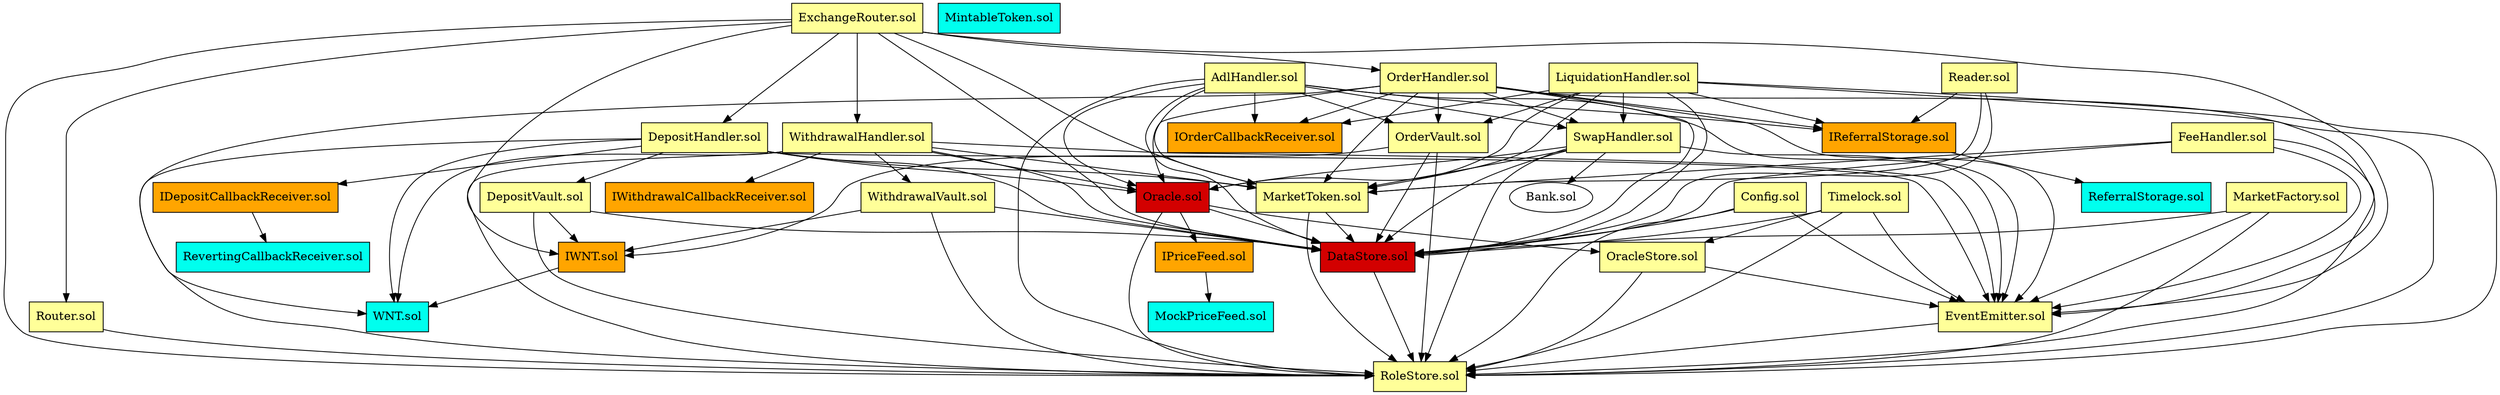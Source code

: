 digraph G {
    // ---------------------------------------------------------------------------------------
    // Contracts
    // Vaults:
    "WithdrawalVault.sol" [shape="polygon" style="filled" fillcolor="#FFFF99"];
    "OrderVault.sol" [shape="polygon" style="filled" fillcolor="#FFFF99"];
    "DepositVault.sol" [shape="polygon" style="filled" fillcolor="#FFFF99"];
    // "Bank.sol" [shape="polygon" style="filled" fillcolor="#FFFF99"];  // StrictBank is Bank
    // "StrictBank.sol" [shape="polygon" style="filled" fillcolor="#FFFF99"];  // DepositVault is StrictBank

    // Routers:
    "ExchangeRouter.sol" [shape="polygon" style="filled" fillcolor="#FFFF99"];
    "Router.sol" [shape="polygon" style="filled" fillcolor="#FFFF99"];

    // Price Feeds:
    //"IPriceFeed.sol"; // interface see below
    //"MockPriceFeed.sol" // mock

    // Tokens:
    "MarketToken.sol" [shape="polygon" style="filled" fillcolor="#FFFF99"];  // stores funds for the market and keeps track of the liquidity owners
    //"MintableToken.sol" [shape="polygon" style="filled" fillcolor="#00ffee"];  // mock (?) GMX+GLP
    //"WNT.sol" [shape="polygon" style="filled" fillcolor="#FFFF99"];  // mock is ERC20
    //"IWNT.sol" [shape="polygon" style="filled" fillcolor="#FFA500"]; // interface

    // Handlers:
    "AdlHandler.sol" [shape="polygon" style="filled" fillcolor="#FFFF99"];
    "DepositHandler.sol" [shape="polygon" style="filled" fillcolor="#FFFF99"];
    "LiquidationHandler.sol" [shape="polygon" style="filled" fillcolor="#FFFF99"];
    "OrderHandler.sol" [shape="polygon" style="filled" fillcolor="#FFFF99"];
    "WithdrawalHandler.sol" [shape="polygon" style="filled" fillcolor="#FFFF99"];
    "SwapHandler.sol" [shape="polygon" style="filled" fillcolor="#FFFF99"];
    "FeeHandler.sol" [shape="polygon" style="filled" fillcolor="#FFFF99"];
    // "BaseOrderHandler.sol" [shape="polygon" style="filled" fillcolor="#FFFF99"];  // AdlHandler is BaseOrderHandler

    // Storage:
    //"ReferralStorage.sol" [shape="polygon" style="filled" fillcolor="#FFFF99"]; // mock
    "DataStore.sol" [shape="polygon" style="filled" fillcolor="#D30000"]; // 435 loc
    "RoleStore.sol" [shape="polygon" style="filled" fillcolor="#FFFF99"];
    "OracleStore.sol" [shape="polygon" style="filled" fillcolor="#FFFF99"];

    // Misc
    "Config.sol" [shape="polygon" style="filled" fillcolor="#FFFF99"];
    // "BasicMulticall.sol" [shape="polygon" style="filled" fillcolor="#FFFF99"];  // Config is BasicMulticall
    "Timelock.sol" [shape="polygon" style="filled" fillcolor="#FFFF99"];
    "EventEmitter.sol" [shape="polygon" style="filled" fillcolor="#FFFF99"];
    "Oracle.sol" [shape="polygon" style="filled" fillcolor="#D30000"];  // 539 loc
    // "OracleModule.sol" [shape="polygon" style="filled" fillcolor="#FFFF99"];  // DepositHandler is OracleModule
    "MarketFactory.sol" [shape="polygon" style="filled" fillcolor="#FFFF99"];
    // "RoleModule.sol" [shape="polygon" style="filled" fillcolor="#FFFF99"];  // MarketFactory is RoleModule
    "Reader.sol" [shape="polygon" style="filled" fillcolor="#FFFF99"];  // only has getters
    // "GlobalReentrancyGuard.sol" [shape="polygon" style="filled" fillcolor="#FFFF99"];  // BaseOrderHandler is GlobalReentrancyGuard
    // "PayableMulticall.sol" [shape="polygon" style="filled" fillcolor="#FFFF99"];  // ExchangeRouter is PayableMulticall
    
    // ---------------------------------------------------------------------------------------
    // Interfaces
    "IDepositCallbackReceiver.sol" [shape="polygon" style="filled" fillcolor="#FFA500"];
    "IOrderCallbackReceiver.sol" [shape="polygon" style="filled" fillcolor="#FFA500"];
    "IWithdrawalCallbackReceiver.sol" [shape="polygon" style="filled" fillcolor="#FFA500"];
    //"ArbSys.sol" [shape="polygon" style="filled" fillcolor="#FFA500"]; // used to determine blocknumber and blockhash
    "IPriceFeed.sol" [shape="polygon" style="filled" fillcolor="#FFA500"];
    "IReferralStorage.sol" [shape="polygon" style="filled" fillcolor="#FFA500"];
    "IWNT.sol" [shape="polygon" style="filled" fillcolor="#FFA500"];

    // ---------------------------------------------------------------------------------------
    // Mocks
    // "Governable.sol" [shape="polygon" style="filled" fillcolor="#FFFF99"];  // ReferralStorage is Governable
    "MintableToken.sol" [shape="polygon" style="filled" fillcolor="#00ffee"];  // mock (?) GMX+GLP
    "MockPriceFeed.sol" [shape="polygon" style="filled" fillcolor="#00ffee"];
    // "Multicall3.sol" [shape="polygon" style="filled" fillcolor="#00ffee"];  // probably (?) related to BasicMulticall.sol
    "ReferralStorage.sol" [shape="polygon" style="filled" fillcolor="#00ffee"]; // mock
    "RevertingCallbackReceiver.sol" [shape="polygon" style="filled" fillcolor="#00ffee"];
    "WNT.sol" [shape="polygon" style="filled" fillcolor="#00ffee"];  // ERC20

    // ---------------------------------------------------------------------------------------
    // Interactions
    // contract A calls contract B
    // "A.sol" -> "B.sol";
    "WithdrawalVault.sol" -> "RoleStore.sol";
    "WithdrawalVault.sol" -> "DataStore.sol";
    "WithdrawalVault.sol" -> "IWNT.sol";  // using TokenUtils.wnt(dataStore)

    "OrderVault.sol" -> "RoleStore.sol";
    "OrderVault.sol" -> "DataStore.sol";
    "OrderVault.sol" -> "IWNT.sol";  // using TokenUtils.wnt(dataStore)

    "DepositVault.sol" -> "RoleStore.sol";
    "DepositVault.sol" -> "DataStore.sol";
    "DepositVault.sol" -> "IWNT.sol";  // using TokenUtils.wnt(dataStore)

    "ExchangeRouter.sol" -> "Router.sol";
    "ExchangeRouter.sol" -> "RoleStore.sol";
    "ExchangeRouter.sol" -> "DataStore.sol";
    "ExchangeRouter.sol" -> "EventEmitter.sol";
    "ExchangeRouter.sol" -> "DepositHandler.sol";
    "ExchangeRouter.sol" -> "WithdrawalHandler.sol";
    "ExchangeRouter.sol" -> "OrderHandler.sol";
    "ExchangeRouter.sol" -> "MarketToken.sol";
    "ExchangeRouter.sol" -> "IWNT.sol";  // using TokenUtils.wnt(dataStore)
    //"ExchangeRouter.sol" -> "WNT.sol";

    "Router.sol" -> "RoleStore.sol";

    "IPriceFeed.sol" -> "MockPriceFeed.sol";

    "MarketToken.sol" -> "RoleStore.sol";
    "MarketToken.sol" -> "DataStore.sol";

    "IWNT.sol" -> "WNT.sol";
    
    "AdlHandler.sol" -> "RoleStore.sol";
    "AdlHandler.sol" -> "DataStore.sol";
    "AdlHandler.sol" -> "EventEmitter.sol";
    "AdlHandler.sol" -> "OrderVault.sol";
    "AdlHandler.sol" -> "Oracle.sol";
    "AdlHandler.sol" -> "SwapHandler.sol";
    "AdlHandler.sol" -> "IReferralStorage.sol";
    "AdlHandler.sol" -> "MarketToken.sol";

    "DepositHandler.sol" -> "RoleStore.sol";
    "DepositHandler.sol" -> "DataStore.sol";
    "DepositHandler.sol" -> "EventEmitter.sol";
    "DepositHandler.sol" -> "DepositVault.sol";
    "DepositHandler.sol" -> "Oracle.sol";
    "DepositHandler.sol" -> "MarketToken.sol";
    "DepositHandler.sol" -> "WNT.sol";

    "LiquidationHandler.sol" -> "RoleStore.sol";
    "LiquidationHandler.sol" -> "DataStore.sol";
    "LiquidationHandler.sol" -> "EventEmitter.sol";
    "LiquidationHandler.sol" -> "OrderVault.sol";
    "LiquidationHandler.sol" -> "Oracle.sol";
    "LiquidationHandler.sol" -> "SwapHandler.sol";
    "LiquidationHandler.sol" -> "IReferralStorage.sol";
    "LiquidationHandler.sol" -> "MarketToken.sol";

    "OrderHandler.sol" -> "RoleStore.sol";
    "OrderHandler.sol" -> "DataStore.sol";
    "OrderHandler.sol" -> "EventEmitter.sol";
    "OrderHandler.sol" -> "OrderVault.sol";
    "OrderHandler.sol" -> "Oracle.sol";
    "OrderHandler.sol" -> "SwapHandler.sol";
    "OrderHandler.sol" -> "IReferralStorage.sol";
    "OrderHandler.sol" -> "MarketToken.sol";
    "OrderHandler.sol" -> "WNT.sol";

    "WithdrawalHandler.sol" -> "RoleStore.sol";
    "WithdrawalHandler.sol" -> "DataStore.sol";
    "WithdrawalHandler.sol" -> "EventEmitter.sol";
    "WithdrawalHandler.sol" -> "WithdrawalVault.sol";
    "WithdrawalHandler.sol" -> "Oracle.sol";
    "WithdrawalHandler.sol" -> "MarketToken.sol";
    "WithdrawalHandler.sol" -> "WNT.sol";

    "SwapHandler.sol" -> "RoleStore.sol";
    "SwapHandler.sol" -> "DataStore.sol";
    "SwapHandler.sol" -> "EventEmitter.sol";
    "SwapHandler.sol" -> "Oracle.sol";
    "SwapHandler.sol" -> "Bank.sol";
    "SwapHandler.sol" -> "MarketToken.sol";

    "FeeHandler.sol" -> "RoleStore.sol";
    "FeeHandler.sol" -> "DataStore.sol";
    "FeeHandler.sol" -> "EventEmitter.sol";
    "FeeHandler.sol" -> "MarketToken.sol";

    "Config.sol" -> "RoleStore.sol";
    "Config.sol" -> "DataStore.sol";
    "Config.sol" -> "EventEmitter.sol";

    "Timelock.sol" -> "RoleStore.sol";
    "Timelock.sol" -> "DataStore.sol";
    "Timelock.sol" -> "EventEmitter.sol";
    "Timelock.sol" -> "OracleStore.sol";

    "EventEmitter.sol" -> "RoleStore.sol";

    //ReferralStorage has no interaction with other contracts

    "DataStore.sol" -> "RoleStore.sol";

    //RoleStore has no interaction with other contracts

    "OracleStore.sol" -> "RoleStore.sol";
    "OracleStore.sol" -> "EventEmitter.sol";

    "Oracle.sol" -> "RoleStore.sol";
    "Oracle.sol" -> "OracleStore.sol";
    "Oracle.sol" -> "IPriceFeed.sol";
    "Oracle.sol" -> "DataStore.sol"; // it can use any DataStore contract instance

    "Reader.sol" -> "DataStore.sol";
    "Reader.sol" -> "IReferralStorage.sol";
    "Reader.sol" -> "MarketToken.sol";

    "MarketFactory.sol" -> "RoleStore.sol";
    "MarketFactory.sol" -> "DataStore.sol";
    "MarketFactory.sol" -> "EventEmitter.sol";

    // "DepositHandler.sol" -> "ExecuteDepositUtils.sol";
    // "ExecuteDepositUtils.sol" -> "CallbackUtils.sol";
    // "CallbackUtils.sol" -> "IDepositCallbackReceiver.sol";
    // the commented above effectively is:
    "DepositHandler.sol" -> "IDepositCallbackReceiver.sol";
    "IDepositCallbackReceiver.sol" -> "RevertingCallbackReceiver.sol"; // mock

    // "AdlHandler.sol" -> "OrderUtils.sol";
    // "LiquidationHandler.sol" -> "OrderUtils.sol";
    // "OrderHandler.sol" -> "OrderUtils.sol";
    // "OrderUtils.sol" -> "CallbackUtils.sol";
    // "CallbackUtils.sol" -> "IOrderCallbackReceiver.sol";
    // the commented above effectively is:
    "AdlHandler.sol" -> "IOrderCallbackReceiver.sol";
    "LiquidationHandler.sol" -> "IOrderCallbackReceiver.sol";
    "OrderHandler.sol" -> "IOrderCallbackReceiver.sol";

    
    // "WithdrawalHandler.sol" -> "WithdrawalUtils.sol";
    // "WithdrawalUtils.sol" -> "CallbackUtils.sol";
    // "CallbackUtils.sol" -> "IWithdrawalCallbackReceiver.sol";
    // the commented above effectively is:
    "WithdrawalHandler.sol" -> "IWithdrawalCallbackReceiver.sol";

    "IReferralStorage.sol" -> "ReferralStorage.sol";

}